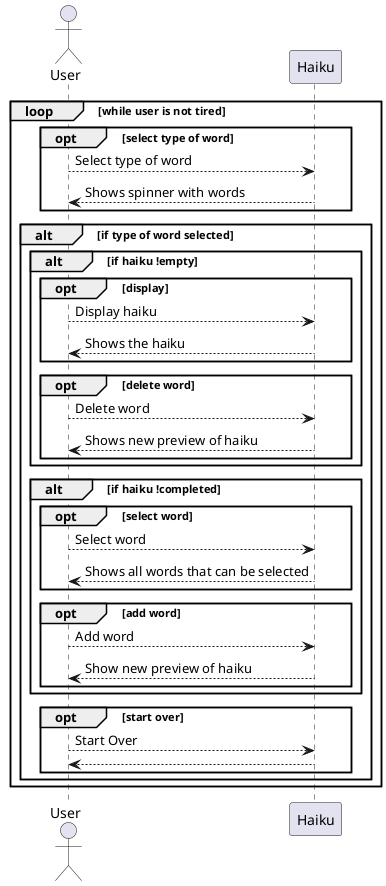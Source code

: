 @startuml

actor User

loop while user is not tired
    opt select type of word
       User --> Haiku: Select type of word
       Haiku --> User: Shows spinner with words
    end

    alt if type of word selected

        alt if haiku !empty
            opt display
               User --> Haiku: Display haiku
               Haiku --> User: Shows the haiku
            end

            opt delete word
                User --> Haiku: Delete word
                Haiku --> User: Shows new preview of haiku
            end
        end

        alt if haiku !completed
            opt select word
                User --> Haiku: Select word
                Haiku --> User: Shows all words that can be selected
            end
            opt add word
                User --> Haiku: Add word
                Haiku --> User: Show new preview of haiku
            end
        end

        opt start over
            User --> Haiku: Start Over
            Haiku --> User:
        end
    end
end

@enduml